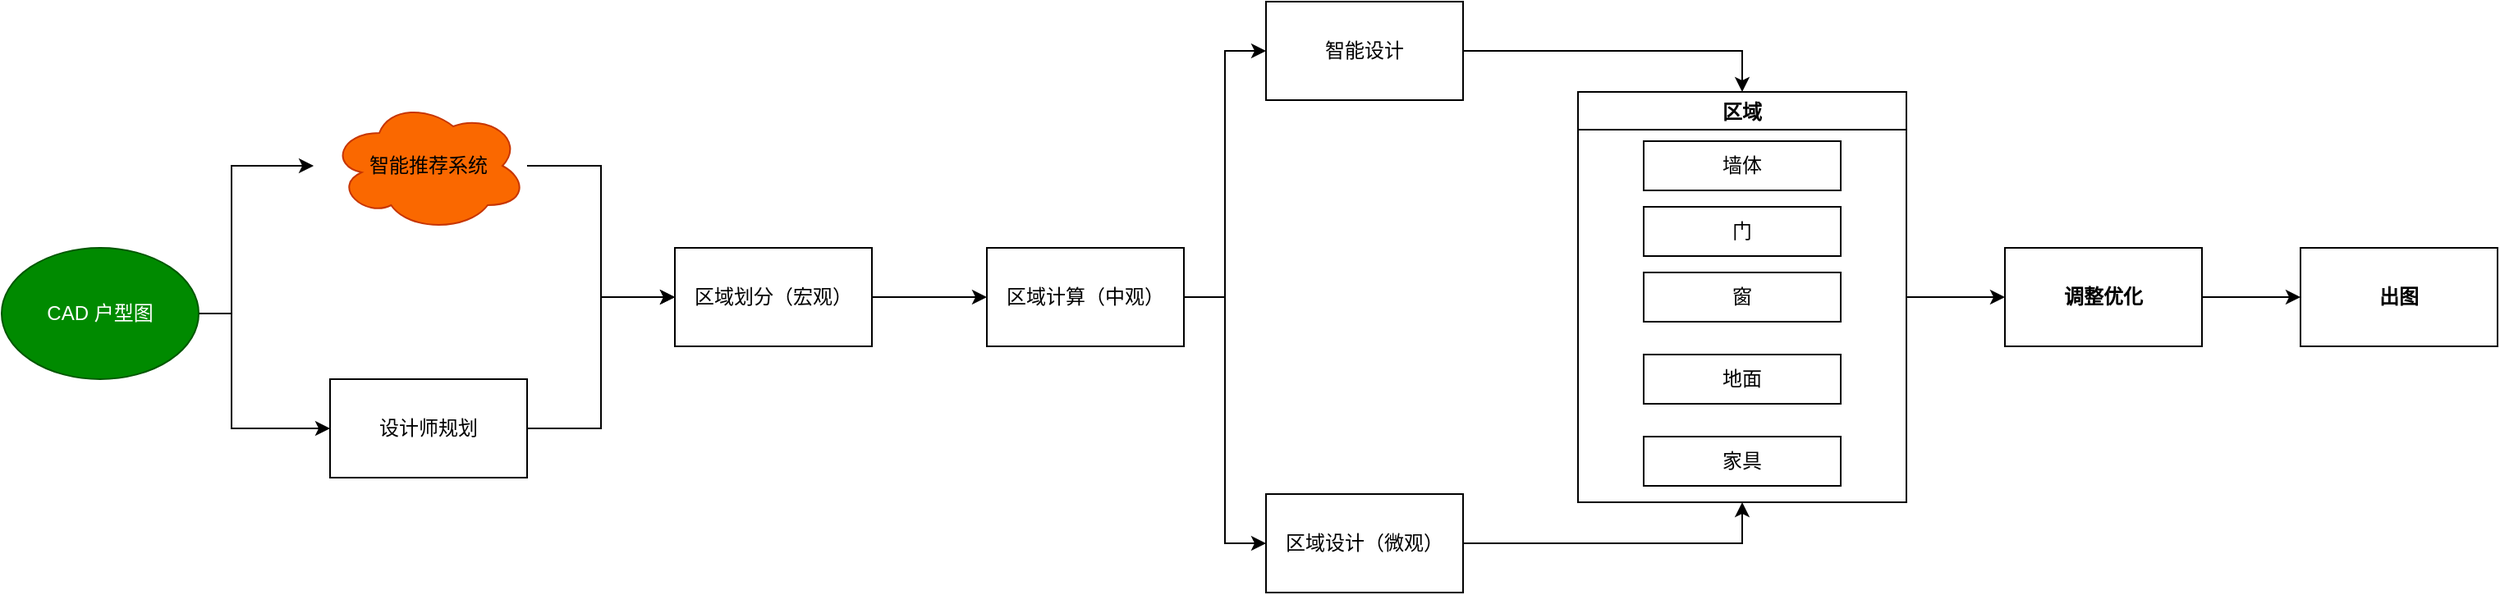 <mxfile>
    <diagram id="xKyu4LC2K7DmACrp5v3m" name="功能区设计流程">
        <mxGraphModel dx="2527" dy="1123" grid="1" gridSize="10" guides="1" tooltips="1" connect="1" arrows="1" fold="1" page="1" pageScale="1" pageWidth="827" pageHeight="1169" math="0" shadow="0">
            <root>
                <mxCell id="0"/>
                <mxCell id="1" parent="0"/>
                <mxCell id="45" style="edgeStyle=orthogonalEdgeStyle;rounded=0;orthogonalLoop=1;jettySize=auto;html=1;entryX=-0.083;entryY=0.5;entryDx=0;entryDy=0;entryPerimeter=0;" edge="1" parent="1" source="2" target="29">
                    <mxGeometry relative="1" as="geometry">
                        <Array as="points">
                            <mxPoint x="-150" y="410"/>
                            <mxPoint x="-150" y="320"/>
                        </Array>
                    </mxGeometry>
                </mxCell>
                <mxCell id="50" style="edgeStyle=orthogonalEdgeStyle;rounded=0;orthogonalLoop=1;jettySize=auto;html=1;entryX=0;entryY=0.5;entryDx=0;entryDy=0;" edge="1" parent="1" source="2" target="35">
                    <mxGeometry relative="1" as="geometry">
                        <Array as="points">
                            <mxPoint x="-150" y="410"/>
                            <mxPoint x="-150" y="480"/>
                        </Array>
                    </mxGeometry>
                </mxCell>
                <mxCell id="2" value="CAD 户型图" style="ellipse;whiteSpace=wrap;html=1;fillColor=#008a00;strokeColor=#005700;fontColor=#ffffff;" vertex="1" parent="1">
                    <mxGeometry x="-290" y="370" width="120" height="80" as="geometry"/>
                </mxCell>
                <mxCell id="6" value="" style="edgeStyle=orthogonalEdgeStyle;rounded=0;orthogonalLoop=1;jettySize=auto;html=1;" edge="1" parent="1" source="3" target="5">
                    <mxGeometry relative="1" as="geometry"/>
                </mxCell>
                <mxCell id="3" value="区域划分（宏观）" style="whiteSpace=wrap;html=1;" vertex="1" parent="1">
                    <mxGeometry x="120" y="370" width="120" height="60" as="geometry"/>
                </mxCell>
                <mxCell id="18" style="edgeStyle=orthogonalEdgeStyle;rounded=0;orthogonalLoop=1;jettySize=auto;html=1;entryX=0;entryY=0.5;entryDx=0;entryDy=0;" edge="1" parent="1" source="5" target="9">
                    <mxGeometry relative="1" as="geometry"/>
                </mxCell>
                <mxCell id="21" style="edgeStyle=orthogonalEdgeStyle;rounded=0;orthogonalLoop=1;jettySize=auto;html=1;entryX=0;entryY=0.5;entryDx=0;entryDy=0;" edge="1" parent="1" source="5" target="7">
                    <mxGeometry relative="1" as="geometry"/>
                </mxCell>
                <mxCell id="5" value="区域计算（中观）" style="whiteSpace=wrap;html=1;" vertex="1" parent="1">
                    <mxGeometry x="310" y="370" width="120" height="60" as="geometry"/>
                </mxCell>
                <mxCell id="39" style="edgeStyle=orthogonalEdgeStyle;rounded=0;orthogonalLoop=1;jettySize=auto;html=1;entryX=0.5;entryY=1;entryDx=0;entryDy=0;" edge="1" parent="1" source="7" target="17">
                    <mxGeometry relative="1" as="geometry"/>
                </mxCell>
                <mxCell id="7" value="区域设计（微观）" style="whiteSpace=wrap;html=1;" vertex="1" parent="1">
                    <mxGeometry x="480" y="520" width="120" height="60" as="geometry"/>
                </mxCell>
                <mxCell id="38" style="edgeStyle=orthogonalEdgeStyle;rounded=0;orthogonalLoop=1;jettySize=auto;html=1;entryX=0.5;entryY=0;entryDx=0;entryDy=0;" edge="1" parent="1" source="9" target="17">
                    <mxGeometry relative="1" as="geometry"/>
                </mxCell>
                <mxCell id="9" value="智能设计" style="whiteSpace=wrap;html=1;" vertex="1" parent="1">
                    <mxGeometry x="480" y="220" width="120" height="60" as="geometry"/>
                </mxCell>
                <mxCell id="24" value="" style="edgeStyle=orthogonalEdgeStyle;rounded=0;orthogonalLoop=1;jettySize=auto;html=1;" edge="1" parent="1" source="17" target="23">
                    <mxGeometry relative="1" as="geometry"/>
                </mxCell>
                <mxCell id="17" value="区域" style="swimlane;" vertex="1" parent="1">
                    <mxGeometry x="670" y="275" width="200" height="250" as="geometry"/>
                </mxCell>
                <mxCell id="15" value="地面" style="whiteSpace=wrap;html=1;" vertex="1" parent="17">
                    <mxGeometry x="40" y="160" width="120" height="30" as="geometry"/>
                </mxCell>
                <mxCell id="16" value="家具" style="whiteSpace=wrap;html=1;" vertex="1" parent="17">
                    <mxGeometry x="40" y="210" width="120" height="30" as="geometry"/>
                </mxCell>
                <mxCell id="14" value="窗" style="whiteSpace=wrap;html=1;" vertex="1" parent="17">
                    <mxGeometry x="40" y="110" width="120" height="30" as="geometry"/>
                </mxCell>
                <mxCell id="13" value="门" style="whiteSpace=wrap;html=1;" vertex="1" parent="17">
                    <mxGeometry x="40" y="70" width="120" height="30" as="geometry"/>
                </mxCell>
                <mxCell id="11" value="墙体" style="whiteSpace=wrap;html=1;" vertex="1" parent="17">
                    <mxGeometry x="40" y="30" width="120" height="30" as="geometry"/>
                </mxCell>
                <mxCell id="26" value="" style="edgeStyle=orthogonalEdgeStyle;rounded=0;orthogonalLoop=1;jettySize=auto;html=1;" edge="1" parent="1" source="23" target="25">
                    <mxGeometry relative="1" as="geometry"/>
                </mxCell>
                <mxCell id="23" value="调整优化" style="whiteSpace=wrap;html=1;fontStyle=1;startSize=23;" vertex="1" parent="1">
                    <mxGeometry x="930" y="370" width="120" height="60" as="geometry"/>
                </mxCell>
                <mxCell id="25" value="出图" style="whiteSpace=wrap;html=1;fontStyle=1;startSize=23;" vertex="1" parent="1">
                    <mxGeometry x="1110" y="370" width="120" height="60" as="geometry"/>
                </mxCell>
                <mxCell id="48" style="edgeStyle=orthogonalEdgeStyle;rounded=0;orthogonalLoop=1;jettySize=auto;html=1;entryX=0;entryY=0.5;entryDx=0;entryDy=0;" edge="1" parent="1" source="29" target="3">
                    <mxGeometry relative="1" as="geometry"/>
                </mxCell>
                <mxCell id="29" value="智能推荐系统" style="ellipse;shape=cloud;whiteSpace=wrap;html=1;fillColor=#fa6800;strokeColor=#C73500;fontColor=#000000;" vertex="1" parent="1">
                    <mxGeometry x="-90" y="280" width="120" height="80" as="geometry"/>
                </mxCell>
                <mxCell id="49" style="edgeStyle=orthogonalEdgeStyle;rounded=0;orthogonalLoop=1;jettySize=auto;html=1;entryX=0;entryY=0.5;entryDx=0;entryDy=0;" edge="1" parent="1" source="35" target="3">
                    <mxGeometry relative="1" as="geometry"/>
                </mxCell>
                <mxCell id="35" value="设计师规划" style="whiteSpace=wrap;html=1;" vertex="1" parent="1">
                    <mxGeometry x="-90" y="450" width="120" height="60" as="geometry"/>
                </mxCell>
            </root>
        </mxGraphModel>
    </diagram>
</mxfile>